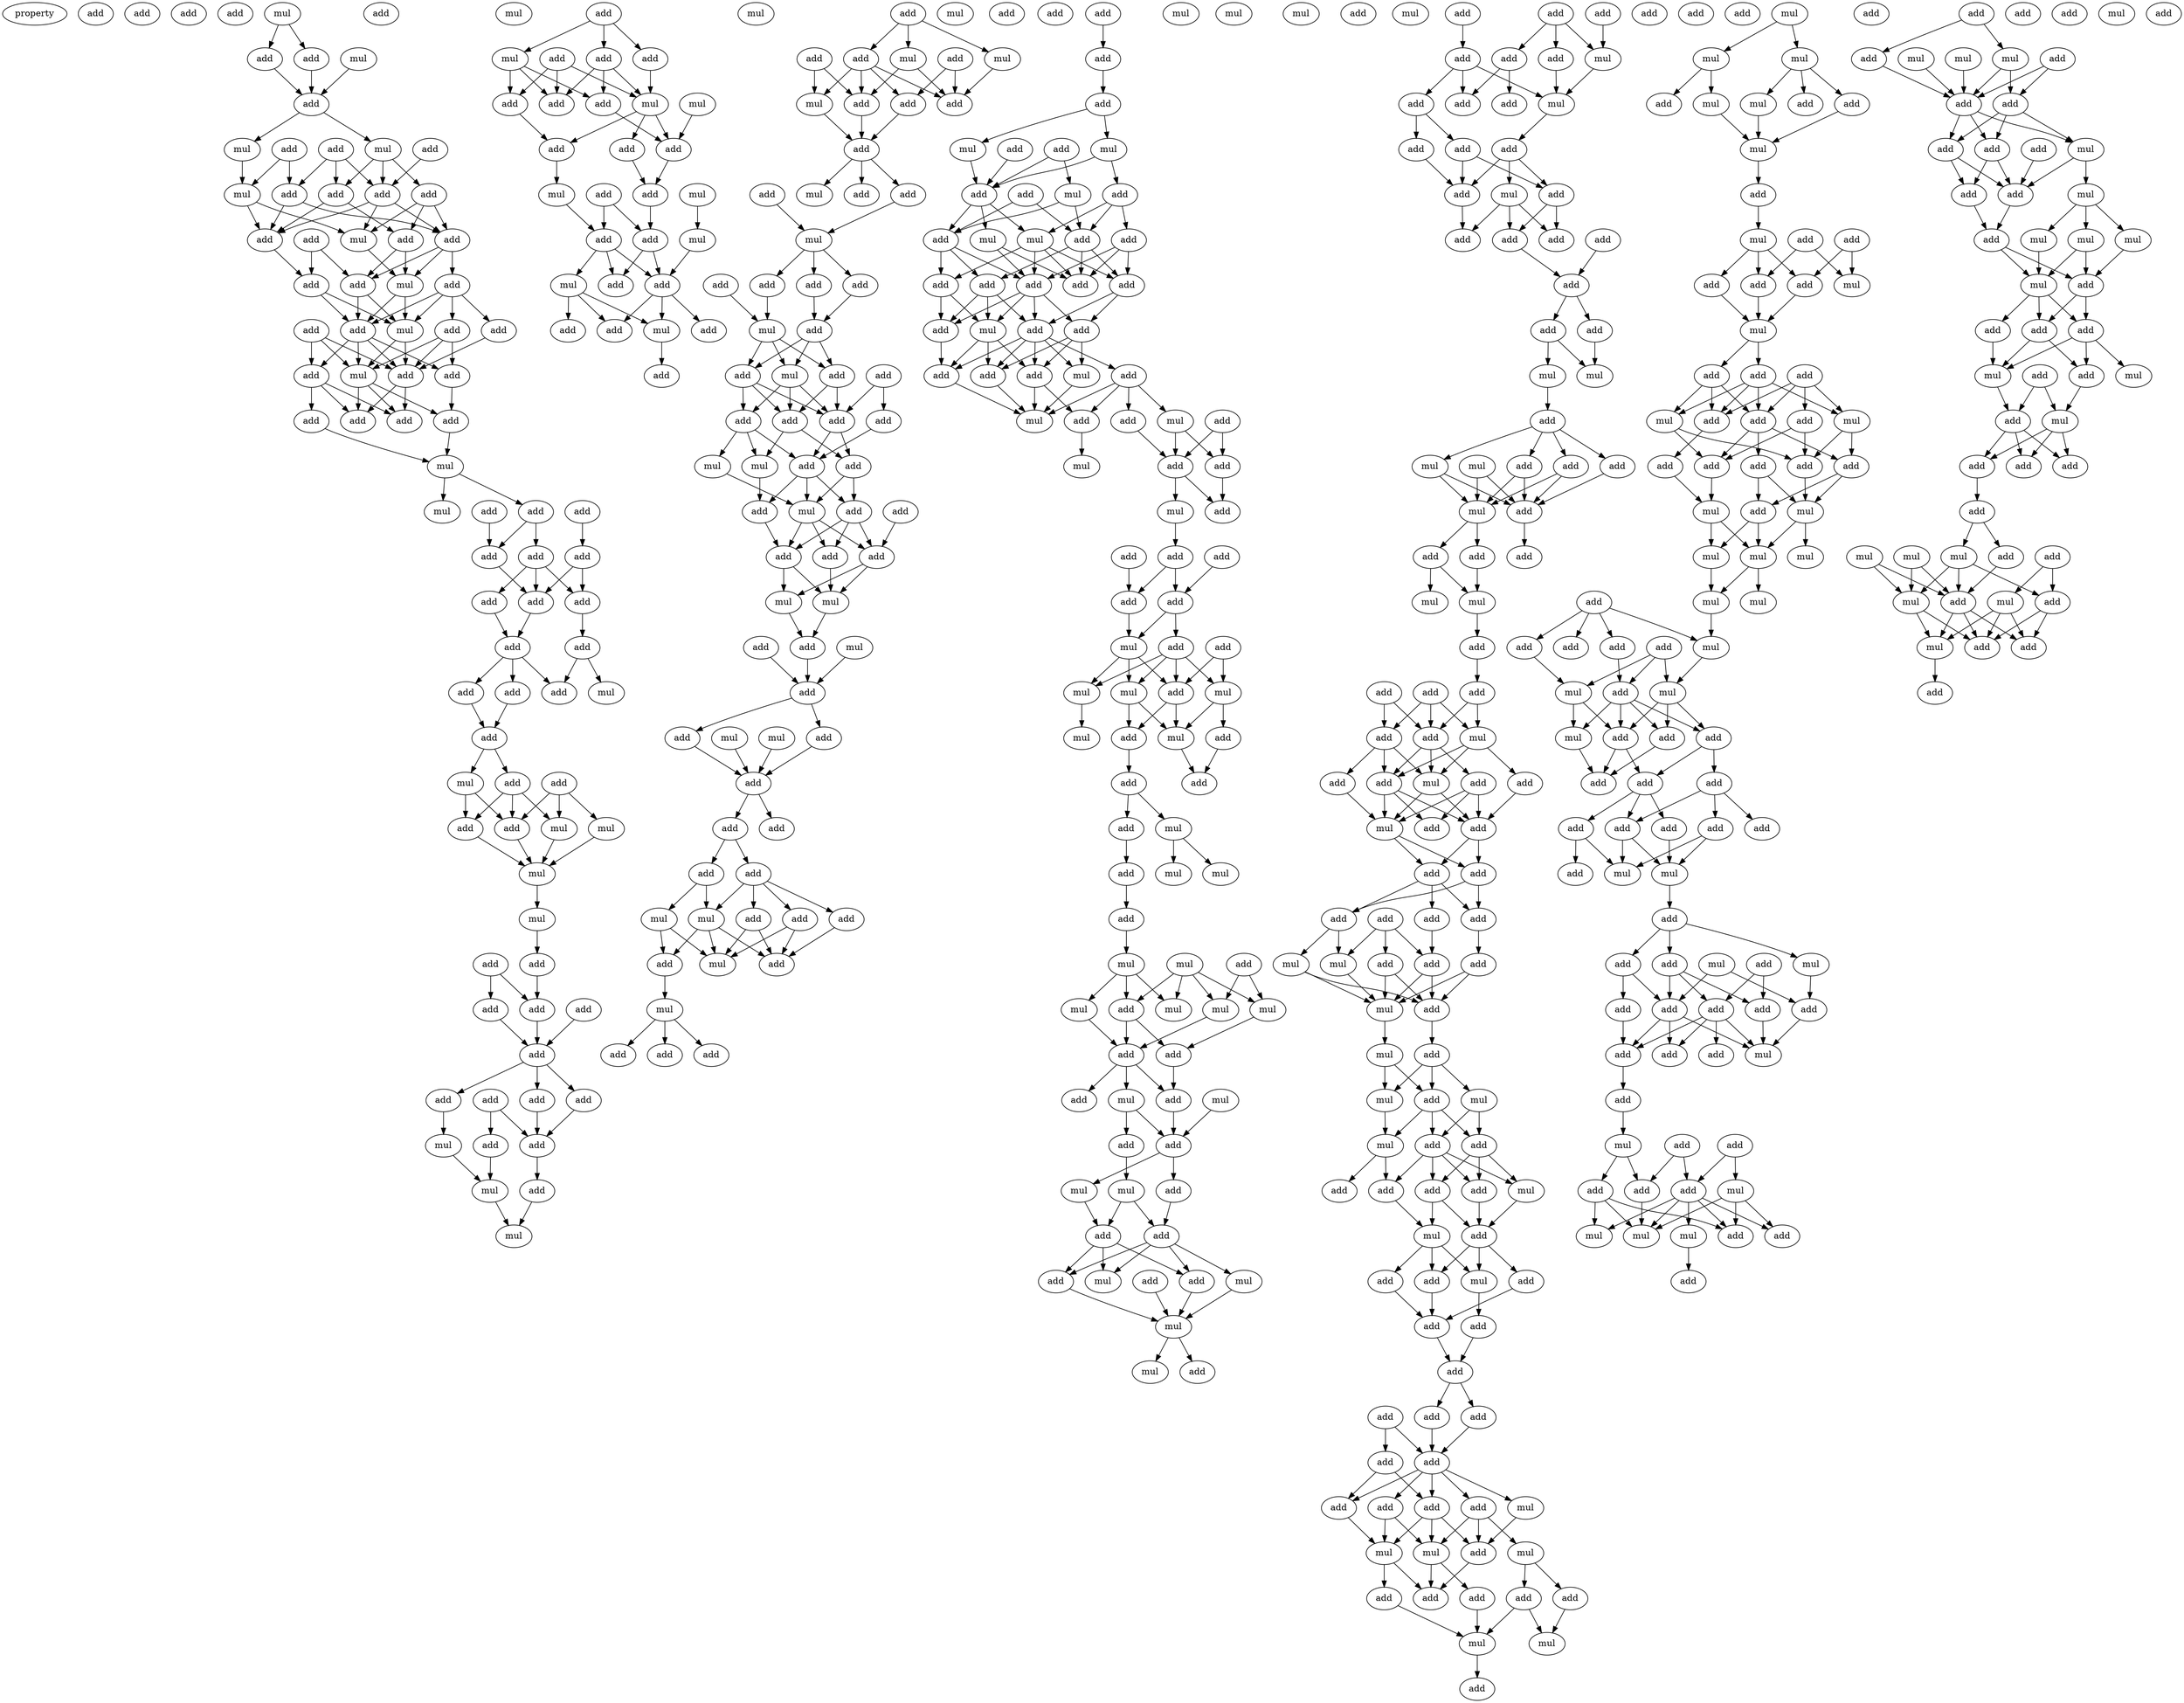 digraph {
    node [fontcolor=black]
    property [mul=2,lf=1.5]
    0 [ label = add ];
    1 [ label = add ];
    2 [ label = add ];
    3 [ label = add ];
    4 [ label = mul ];
    5 [ label = add ];
    6 [ label = add ];
    7 [ label = mul ];
    8 [ label = add ];
    9 [ label = mul ];
    10 [ label = mul ];
    11 [ label = add ];
    12 [ label = add ];
    13 [ label = add ];
    14 [ label = add ];
    15 [ label = add ];
    16 [ label = mul ];
    17 [ label = add ];
    18 [ label = add ];
    19 [ label = add ];
    20 [ label = add ];
    21 [ label = mul ];
    22 [ label = add ];
    23 [ label = add ];
    24 [ label = add ];
    25 [ label = add ];
    26 [ label = mul ];
    27 [ label = add ];
    28 [ label = add ];
    29 [ label = mul ];
    30 [ label = add ];
    31 [ label = add ];
    32 [ label = add ];
    33 [ label = mul ];
    34 [ label = add ];
    35 [ label = add ];
    36 [ label = add ];
    37 [ label = add ];
    38 [ label = add ];
    39 [ label = add ];
    40 [ label = add ];
    41 [ label = mul ];
    42 [ label = add ];
    43 [ label = mul ];
    44 [ label = add ];
    45 [ label = add ];
    46 [ label = add ];
    47 [ label = add ];
    48 [ label = add ];
    49 [ label = add ];
    50 [ label = add ];
    51 [ label = add ];
    52 [ label = add ];
    53 [ label = add ];
    54 [ label = add ];
    55 [ label = mul ];
    56 [ label = add ];
    57 [ label = add ];
    58 [ label = add ];
    59 [ label = mul ];
    60 [ label = add ];
    61 [ label = add ];
    62 [ label = mul ];
    63 [ label = add ];
    64 [ label = add ];
    65 [ label = mul ];
    66 [ label = mul ];
    67 [ label = mul ];
    68 [ label = add ];
    69 [ label = add ];
    70 [ label = add ];
    71 [ label = add ];
    72 [ label = add ];
    73 [ label = add ];
    74 [ label = add ];
    75 [ label = add ];
    76 [ label = add ];
    77 [ label = add ];
    78 [ label = add ];
    79 [ label = mul ];
    80 [ label = add ];
    81 [ label = add ];
    82 [ label = mul ];
    83 [ label = add ];
    84 [ label = mul ];
    85 [ label = mul ];
    86 [ label = add ];
    87 [ label = add ];
    88 [ label = add ];
    89 [ label = add ];
    90 [ label = mul ];
    91 [ label = mul ];
    92 [ label = add ];
    93 [ label = mul ];
    94 [ label = add ];
    95 [ label = add ];
    96 [ label = add ];
    97 [ label = add ];
    98 [ label = add ];
    99 [ label = add ];
    100 [ label = mul ];
    101 [ label = mul ];
    102 [ label = add ];
    103 [ label = add ];
    104 [ label = add ];
    105 [ label = mul ];
    106 [ label = add ];
    107 [ label = mul ];
    108 [ label = add ];
    109 [ label = add ];
    110 [ label = add ];
    111 [ label = mul ];
    112 [ label = add ];
    113 [ label = mul ];
    114 [ label = add ];
    115 [ label = add ];
    116 [ label = add ];
    117 [ label = mul ];
    118 [ label = mul ];
    119 [ label = add ];
    120 [ label = add ];
    121 [ label = add ];
    122 [ label = add ];
    123 [ label = add ];
    124 [ label = mul ];
    125 [ label = add ];
    126 [ label = add ];
    127 [ label = add ];
    128 [ label = mul ];
    129 [ label = add ];
    130 [ label = mul ];
    131 [ label = mul ];
    132 [ label = add ];
    133 [ label = add ];
    134 [ label = add ];
    135 [ label = add ];
    136 [ label = mul ];
    137 [ label = add ];
    138 [ label = mul ];
    139 [ label = add ];
    140 [ label = add ];
    141 [ label = add ];
    142 [ label = add ];
    143 [ label = add ];
    144 [ label = add ];
    145 [ label = add ];
    146 [ label = add ];
    147 [ label = mul ];
    148 [ label = mul ];
    149 [ label = add ];
    150 [ label = add ];
    151 [ label = add ];
    152 [ label = add ];
    153 [ label = mul ];
    154 [ label = add ];
    155 [ label = add ];
    156 [ label = add ];
    157 [ label = mul ];
    158 [ label = mul ];
    159 [ label = add ];
    160 [ label = add ];
    161 [ label = mul ];
    162 [ label = add ];
    163 [ label = add ];
    164 [ label = mul ];
    165 [ label = mul ];
    166 [ label = add ];
    167 [ label = add ];
    168 [ label = add ];
    169 [ label = add ];
    170 [ label = add ];
    171 [ label = add ];
    172 [ label = add ];
    173 [ label = add ];
    174 [ label = mul ];
    175 [ label = add ];
    176 [ label = mul ];
    177 [ label = add ];
    178 [ label = add ];
    179 [ label = add ];
    180 [ label = mul ];
    181 [ label = mul ];
    182 [ label = add ];
    183 [ label = add ];
    184 [ label = add ];
    185 [ label = add ];
    186 [ label = add ];
    187 [ label = mul ];
    188 [ label = add ];
    189 [ label = add ];
    190 [ label = add ];
    191 [ label = mul ];
    192 [ label = mul ];
    193 [ label = add ];
    194 [ label = add ];
    195 [ label = add ];
    196 [ label = mul ];
    197 [ label = add ];
    198 [ label = add ];
    199 [ label = add ];
    200 [ label = mul ];
    201 [ label = mul ];
    202 [ label = add ];
    203 [ label = add ];
    204 [ label = add ];
    205 [ label = add ];
    206 [ label = add ];
    207 [ label = add ];
    208 [ label = add ];
    209 [ label = add ];
    210 [ label = mul ];
    211 [ label = add ];
    212 [ label = add ];
    213 [ label = mul ];
    214 [ label = add ];
    215 [ label = add ];
    216 [ label = add ];
    217 [ label = add ];
    218 [ label = add ];
    219 [ label = mul ];
    220 [ label = mul ];
    221 [ label = add ];
    222 [ label = add ];
    223 [ label = mul ];
    224 [ label = add ];
    225 [ label = add ];
    226 [ label = mul ];
    227 [ label = add ];
    228 [ label = add ];
    229 [ label = add ];
    230 [ label = add ];
    231 [ label = add ];
    232 [ label = add ];
    233 [ label = mul ];
    234 [ label = add ];
    235 [ label = mul ];
    236 [ label = add ];
    237 [ label = mul ];
    238 [ label = mul ];
    239 [ label = add ];
    240 [ label = mul ];
    241 [ label = add ];
    242 [ label = mul ];
    243 [ label = add ];
    244 [ label = add ];
    245 [ label = add ];
    246 [ label = mul ];
    247 [ label = mul ];
    248 [ label = add ];
    249 [ label = mul ];
    250 [ label = mul ];
    251 [ label = add ];
    252 [ label = add ];
    253 [ label = mul ];
    254 [ label = mul ];
    255 [ label = mul ];
    256 [ label = mul ];
    257 [ label = mul ];
    258 [ label = add ];
    259 [ label = mul ];
    260 [ label = add ];
    261 [ label = add ];
    262 [ label = add ];
    263 [ label = mul ];
    264 [ label = add ];
    265 [ label = mul ];
    266 [ label = add ];
    267 [ label = add ];
    268 [ label = mul ];
    269 [ label = mul ];
    270 [ label = add ];
    271 [ label = add ];
    272 [ label = add ];
    273 [ label = mul ];
    274 [ label = add ];
    275 [ label = add ];
    276 [ label = mul ];
    277 [ label = add ];
    278 [ label = mul ];
    279 [ label = mul ];
    280 [ label = mul ];
    281 [ label = add ];
    282 [ label = add ];
    283 [ label = mul ];
    284 [ label = add ];
    285 [ label = add ];
    286 [ label = add ];
    287 [ label = add ];
    288 [ label = add ];
    289 [ label = add ];
    290 [ label = mul ];
    291 [ label = add ];
    292 [ label = add ];
    293 [ label = mul ];
    294 [ label = add ];
    295 [ label = add ];
    296 [ label = add ];
    297 [ label = add ];
    298 [ label = add ];
    299 [ label = add ];
    300 [ label = mul ];
    301 [ label = add ];
    302 [ label = add ];
    303 [ label = add ];
    304 [ label = add ];
    305 [ label = add ];
    306 [ label = add ];
    307 [ label = add ];
    308 [ label = add ];
    309 [ label = mul ];
    310 [ label = add ];
    311 [ label = mul ];
    312 [ label = add ];
    313 [ label = mul ];
    314 [ label = mul ];
    315 [ label = add ];
    316 [ label = add ];
    317 [ label = add ];
    318 [ label = mul ];
    319 [ label = add ];
    320 [ label = add ];
    321 [ label = add ];
    322 [ label = add ];
    323 [ label = mul ];
    324 [ label = mul ];
    325 [ label = add ];
    326 [ label = add ];
    327 [ label = add ];
    328 [ label = add ];
    329 [ label = add ];
    330 [ label = mul ];
    331 [ label = add ];
    332 [ label = add ];
    333 [ label = add ];
    334 [ label = mul ];
    335 [ label = add ];
    336 [ label = add ];
    337 [ label = add ];
    338 [ label = add ];
    339 [ label = mul ];
    340 [ label = add ];
    341 [ label = add ];
    342 [ label = add ];
    343 [ label = add ];
    344 [ label = add ];
    345 [ label = add ];
    346 [ label = mul ];
    347 [ label = add ];
    348 [ label = add ];
    349 [ label = mul ];
    350 [ label = add ];
    351 [ label = mul ];
    352 [ label = add ];
    353 [ label = mul ];
    354 [ label = add ];
    355 [ label = mul ];
    356 [ label = mul ];
    357 [ label = add ];
    358 [ label = mul ];
    359 [ label = add ];
    360 [ label = add ];
    361 [ label = mul ];
    362 [ label = add ];
    363 [ label = add ];
    364 [ label = add ];
    365 [ label = add ];
    366 [ label = mul ];
    367 [ label = add ];
    368 [ label = add ];
    369 [ label = add ];
    370 [ label = add ];
    371 [ label = add ];
    372 [ label = mul ];
    373 [ label = add ];
    374 [ label = add ];
    375 [ label = add ];
    376 [ label = add ];
    377 [ label = add ];
    378 [ label = add ];
    379 [ label = add ];
    380 [ label = add ];
    381 [ label = mul ];
    382 [ label = add ];
    383 [ label = add ];
    384 [ label = add ];
    385 [ label = add ];
    386 [ label = mul ];
    387 [ label = add ];
    388 [ label = mul ];
    389 [ label = mul ];
    390 [ label = add ];
    391 [ label = add ];
    392 [ label = add ];
    393 [ label = add ];
    394 [ label = add ];
    395 [ label = mul ];
    396 [ label = mul ];
    397 [ label = add ];
    398 [ label = mul ];
    399 [ label = mul ];
    400 [ label = mul ];
    401 [ label = mul ];
    402 [ label = add ];
    403 [ label = mul ];
    404 [ label = add ];
    405 [ label = add ];
    406 [ label = mul ];
    407 [ label = add ];
    408 [ label = add ];
    409 [ label = add ];
    410 [ label = mul ];
    411 [ label = add ];
    412 [ label = add ];
    413 [ label = mul ];
    414 [ label = add ];
    415 [ label = mul ];
    416 [ label = add ];
    417 [ label = add ];
    418 [ label = add ];
    419 [ label = add ];
    420 [ label = mul ];
    421 [ label = add ];
    422 [ label = mul ];
    423 [ label = add ];
    424 [ label = add ];
    425 [ label = add ];
    426 [ label = add ];
    427 [ label = add ];
    428 [ label = add ];
    429 [ label = mul ];
    430 [ label = mul ];
    431 [ label = add ];
    432 [ label = mul ];
    433 [ label = mul ];
    434 [ label = mul ];
    435 [ label = add ];
    436 [ label = mul ];
    437 [ label = add ];
    438 [ label = mul ];
    439 [ label = mul ];
    440 [ label = add ];
    441 [ label = add ];
    442 [ label = add ];
    443 [ label = add ];
    444 [ label = mul ];
    445 [ label = add ];
    446 [ label = mul ];
    447 [ label = add ];
    448 [ label = add ];
    449 [ label = mul ];
    450 [ label = add ];
    451 [ label = add ];
    452 [ label = add ];
    453 [ label = add ];
    454 [ label = add ];
    455 [ label = add ];
    456 [ label = add ];
    457 [ label = add ];
    458 [ label = add ];
    459 [ label = mul ];
    460 [ label = mul ];
    461 [ label = add ];
    462 [ label = add ];
    463 [ label = add ];
    464 [ label = mul ];
    465 [ label = add ];
    466 [ label = add ];
    467 [ label = mul ];
    468 [ label = add ];
    469 [ label = add ];
    470 [ label = add ];
    471 [ label = add ];
    472 [ label = add ];
    473 [ label = mul ];
    474 [ label = add ];
    475 [ label = add ];
    476 [ label = add ];
    477 [ label = add ];
    478 [ label = add ];
    479 [ label = mul ];
    480 [ label = add ];
    481 [ label = add ];
    482 [ label = add ];
    483 [ label = add ];
    484 [ label = mul ];
    485 [ label = mul ];
    486 [ label = mul ];
    487 [ label = add ];
    488 [ label = add ];
    489 [ label = mul ];
    490 [ label = add ];
    491 [ label = add ];
    492 [ label = mul ];
    493 [ label = add ];
    494 [ label = mul ];
    495 [ label = add ];
    496 [ label = mul ];
    497 [ label = add ];
    498 [ label = add ];
    499 [ label = mul ];
    500 [ label = add ];
    501 [ label = add ];
    502 [ label = add ];
    503 [ label = add ];
    504 [ label = mul ];
    505 [ label = add ];
    506 [ label = add ];
    507 [ label = mul ];
    508 [ label = mul ];
    509 [ label = mul ];
    510 [ label = add ];
    511 [ label = mul ];
    512 [ label = add ];
    513 [ label = add ];
    514 [ label = add ];
    515 [ label = add ];
    516 [ label = mul ];
    517 [ label = add ];
    518 [ label = mul ];
    519 [ label = add ];
    520 [ label = add ];
    521 [ label = add ];
    522 [ label = mul ];
    523 [ label = mul ];
    524 [ label = add ];
    525 [ label = add ];
    526 [ label = add ];
    527 [ label = add ];
    528 [ label = mul ];
    529 [ label = mul ];
    530 [ label = mul ];
    531 [ label = add ];
    532 [ label = add ];
    533 [ label = add ];
    534 [ label = mul ];
    535 [ label = add ];
    536 [ label = mul ];
    537 [ label = mul ];
    538 [ label = add ];
    539 [ label = add ];
    540 [ label = add ];
    541 [ label = add ];
    4 -> 5 [ name = 0 ];
    4 -> 6 [ name = 1 ];
    5 -> 8 [ name = 2 ];
    6 -> 8 [ name = 3 ];
    7 -> 8 [ name = 4 ];
    8 -> 9 [ name = 5 ];
    8 -> 10 [ name = 6 ];
    9 -> 14 [ name = 7 ];
    9 -> 15 [ name = 8 ];
    9 -> 18 [ name = 9 ];
    10 -> 16 [ name = 10 ];
    11 -> 18 [ name = 11 ];
    12 -> 15 [ name = 12 ];
    12 -> 17 [ name = 13 ];
    12 -> 18 [ name = 14 ];
    13 -> 16 [ name = 15 ];
    13 -> 17 [ name = 16 ];
    14 -> 20 [ name = 17 ];
    14 -> 21 [ name = 18 ];
    14 -> 22 [ name = 19 ];
    15 -> 22 [ name = 20 ];
    15 -> 23 [ name = 21 ];
    16 -> 21 [ name = 22 ];
    16 -> 23 [ name = 23 ];
    17 -> 20 [ name = 24 ];
    17 -> 23 [ name = 25 ];
    18 -> 20 [ name = 26 ];
    18 -> 21 [ name = 27 ];
    18 -> 23 [ name = 28 ];
    19 -> 24 [ name = 29 ];
    19 -> 27 [ name = 30 ];
    20 -> 25 [ name = 31 ];
    20 -> 26 [ name = 32 ];
    20 -> 27 [ name = 33 ];
    21 -> 26 [ name = 34 ];
    22 -> 26 [ name = 35 ];
    22 -> 27 [ name = 36 ];
    23 -> 24 [ name = 37 ];
    24 -> 28 [ name = 38 ];
    24 -> 29 [ name = 39 ];
    25 -> 28 [ name = 40 ];
    25 -> 29 [ name = 41 ];
    25 -> 31 [ name = 42 ];
    25 -> 32 [ name = 43 ];
    26 -> 28 [ name = 44 ];
    26 -> 29 [ name = 45 ];
    27 -> 28 [ name = 46 ];
    27 -> 29 [ name = 47 ];
    28 -> 33 [ name = 48 ];
    28 -> 34 [ name = 49 ];
    28 -> 35 [ name = 50 ];
    28 -> 36 [ name = 51 ];
    29 -> 33 [ name = 52 ];
    29 -> 34 [ name = 53 ];
    30 -> 33 [ name = 54 ];
    30 -> 34 [ name = 55 ];
    30 -> 36 [ name = 56 ];
    31 -> 33 [ name = 57 ];
    31 -> 34 [ name = 58 ];
    31 -> 35 [ name = 59 ];
    32 -> 34 [ name = 60 ];
    33 -> 37 [ name = 61 ];
    33 -> 38 [ name = 62 ];
    33 -> 39 [ name = 63 ];
    34 -> 37 [ name = 64 ];
    34 -> 38 [ name = 65 ];
    35 -> 39 [ name = 66 ];
    36 -> 37 [ name = 67 ];
    36 -> 38 [ name = 68 ];
    36 -> 40 [ name = 69 ];
    39 -> 41 [ name = 70 ];
    40 -> 41 [ name = 71 ];
    41 -> 43 [ name = 72 ];
    41 -> 45 [ name = 73 ];
    42 -> 48 [ name = 74 ];
    44 -> 46 [ name = 75 ];
    45 -> 46 [ name = 76 ];
    45 -> 47 [ name = 77 ];
    46 -> 51 [ name = 78 ];
    47 -> 49 [ name = 79 ];
    47 -> 50 [ name = 80 ];
    47 -> 51 [ name = 81 ];
    48 -> 49 [ name = 82 ];
    48 -> 51 [ name = 83 ];
    49 -> 53 [ name = 84 ];
    50 -> 52 [ name = 85 ];
    51 -> 52 [ name = 86 ];
    52 -> 54 [ name = 87 ];
    52 -> 56 [ name = 88 ];
    52 -> 57 [ name = 89 ];
    53 -> 55 [ name = 90 ];
    53 -> 57 [ name = 91 ];
    54 -> 58 [ name = 92 ];
    56 -> 58 [ name = 93 ];
    58 -> 59 [ name = 94 ];
    58 -> 61 [ name = 95 ];
    59 -> 63 [ name = 96 ];
    59 -> 64 [ name = 97 ];
    60 -> 62 [ name = 98 ];
    60 -> 63 [ name = 99 ];
    60 -> 65 [ name = 100 ];
    61 -> 62 [ name = 101 ];
    61 -> 63 [ name = 102 ];
    61 -> 64 [ name = 103 ];
    62 -> 66 [ name = 104 ];
    63 -> 66 [ name = 105 ];
    64 -> 66 [ name = 106 ];
    65 -> 66 [ name = 107 ];
    66 -> 67 [ name = 108 ];
    67 -> 70 [ name = 109 ];
    69 -> 71 [ name = 110 ];
    69 -> 72 [ name = 111 ];
    70 -> 72 [ name = 112 ];
    71 -> 74 [ name = 113 ];
    72 -> 74 [ name = 114 ];
    73 -> 74 [ name = 115 ];
    74 -> 75 [ name = 116 ];
    74 -> 76 [ name = 117 ];
    74 -> 77 [ name = 118 ];
    75 -> 79 [ name = 119 ];
    76 -> 81 [ name = 120 ];
    77 -> 81 [ name = 121 ];
    78 -> 80 [ name = 122 ];
    78 -> 81 [ name = 123 ];
    79 -> 82 [ name = 124 ];
    80 -> 82 [ name = 125 ];
    81 -> 83 [ name = 126 ];
    82 -> 85 [ name = 127 ];
    83 -> 85 [ name = 128 ];
    86 -> 87 [ name = 129 ];
    86 -> 89 [ name = 130 ];
    86 -> 90 [ name = 131 ];
    87 -> 91 [ name = 132 ];
    87 -> 92 [ name = 133 ];
    87 -> 95 [ name = 134 ];
    88 -> 91 [ name = 135 ];
    88 -> 92 [ name = 136 ];
    88 -> 94 [ name = 137 ];
    89 -> 91 [ name = 138 ];
    90 -> 92 [ name = 139 ];
    90 -> 94 [ name = 140 ];
    90 -> 95 [ name = 141 ];
    91 -> 96 [ name = 142 ];
    91 -> 97 [ name = 143 ];
    91 -> 98 [ name = 144 ];
    93 -> 98 [ name = 145 ];
    94 -> 96 [ name = 146 ];
    95 -> 98 [ name = 147 ];
    96 -> 100 [ name = 148 ];
    97 -> 99 [ name = 149 ];
    98 -> 99 [ name = 150 ];
    99 -> 104 [ name = 151 ];
    100 -> 103 [ name = 152 ];
    101 -> 105 [ name = 153 ];
    102 -> 103 [ name = 154 ];
    102 -> 104 [ name = 155 ];
    103 -> 106 [ name = 156 ];
    103 -> 107 [ name = 157 ];
    103 -> 108 [ name = 158 ];
    104 -> 106 [ name = 159 ];
    104 -> 108 [ name = 160 ];
    105 -> 108 [ name = 161 ];
    107 -> 109 [ name = 162 ];
    107 -> 111 [ name = 163 ];
    107 -> 112 [ name = 164 ];
    108 -> 110 [ name = 165 ];
    108 -> 111 [ name = 166 ];
    108 -> 112 [ name = 167 ];
    111 -> 114 [ name = 168 ];
    115 -> 116 [ name = 169 ];
    115 -> 117 [ name = 170 ];
    115 -> 118 [ name = 171 ];
    116 -> 121 [ name = 172 ];
    116 -> 122 [ name = 173 ];
    116 -> 123 [ name = 174 ];
    116 -> 124 [ name = 175 ];
    117 -> 121 [ name = 176 ];
    117 -> 122 [ name = 177 ];
    118 -> 121 [ name = 178 ];
    119 -> 121 [ name = 179 ];
    119 -> 123 [ name = 180 ];
    120 -> 122 [ name = 181 ];
    120 -> 124 [ name = 182 ];
    122 -> 125 [ name = 183 ];
    123 -> 125 [ name = 184 ];
    124 -> 125 [ name = 185 ];
    125 -> 127 [ name = 186 ];
    125 -> 128 [ name = 187 ];
    125 -> 129 [ name = 188 ];
    126 -> 130 [ name = 189 ];
    127 -> 130 [ name = 190 ];
    130 -> 132 [ name = 191 ];
    130 -> 134 [ name = 192 ];
    130 -> 135 [ name = 193 ];
    132 -> 137 [ name = 194 ];
    133 -> 136 [ name = 195 ];
    134 -> 136 [ name = 196 ];
    135 -> 137 [ name = 197 ];
    136 -> 138 [ name = 198 ];
    136 -> 140 [ name = 199 ];
    136 -> 141 [ name = 200 ];
    137 -> 138 [ name = 201 ];
    137 -> 140 [ name = 202 ];
    137 -> 141 [ name = 203 ];
    138 -> 143 [ name = 204 ];
    138 -> 144 [ name = 205 ];
    138 -> 145 [ name = 206 ];
    139 -> 142 [ name = 207 ];
    139 -> 143 [ name = 208 ];
    140 -> 143 [ name = 209 ];
    140 -> 144 [ name = 210 ];
    140 -> 145 [ name = 211 ];
    141 -> 143 [ name = 212 ];
    141 -> 144 [ name = 213 ];
    142 -> 146 [ name = 214 ];
    143 -> 146 [ name = 215 ];
    143 -> 149 [ name = 216 ];
    144 -> 147 [ name = 217 ];
    144 -> 149 [ name = 218 ];
    145 -> 146 [ name = 219 ];
    145 -> 147 [ name = 220 ];
    145 -> 148 [ name = 221 ];
    146 -> 151 [ name = 222 ];
    146 -> 152 [ name = 223 ];
    146 -> 153 [ name = 224 ];
    147 -> 151 [ name = 225 ];
    148 -> 153 [ name = 226 ];
    149 -> 152 [ name = 227 ];
    149 -> 153 [ name = 228 ];
    150 -> 155 [ name = 229 ];
    151 -> 154 [ name = 230 ];
    152 -> 154 [ name = 231 ];
    152 -> 155 [ name = 232 ];
    152 -> 156 [ name = 233 ];
    153 -> 154 [ name = 234 ];
    153 -> 155 [ name = 235 ];
    153 -> 156 [ name = 236 ];
    154 -> 157 [ name = 237 ];
    154 -> 158 [ name = 238 ];
    155 -> 157 [ name = 239 ];
    155 -> 158 [ name = 240 ];
    156 -> 158 [ name = 241 ];
    157 -> 160 [ name = 242 ];
    158 -> 160 [ name = 243 ];
    159 -> 162 [ name = 244 ];
    160 -> 162 [ name = 245 ];
    161 -> 162 [ name = 246 ];
    162 -> 163 [ name = 247 ];
    162 -> 166 [ name = 248 ];
    163 -> 167 [ name = 249 ];
    164 -> 167 [ name = 250 ];
    165 -> 167 [ name = 251 ];
    166 -> 167 [ name = 252 ];
    167 -> 169 [ name = 253 ];
    167 -> 170 [ name = 254 ];
    169 -> 171 [ name = 255 ];
    169 -> 172 [ name = 256 ];
    171 -> 174 [ name = 257 ];
    171 -> 176 [ name = 258 ];
    172 -> 173 [ name = 259 ];
    172 -> 174 [ name = 260 ];
    172 -> 175 [ name = 261 ];
    172 -> 177 [ name = 262 ];
    173 -> 179 [ name = 263 ];
    174 -> 178 [ name = 264 ];
    174 -> 179 [ name = 265 ];
    174 -> 180 [ name = 266 ];
    175 -> 179 [ name = 267 ];
    175 -> 180 [ name = 268 ];
    176 -> 178 [ name = 269 ];
    176 -> 180 [ name = 270 ];
    177 -> 179 [ name = 271 ];
    177 -> 180 [ name = 272 ];
    178 -> 181 [ name = 273 ];
    181 -> 182 [ name = 274 ];
    181 -> 183 [ name = 275 ];
    181 -> 185 [ name = 276 ];
    186 -> 188 [ name = 277 ];
    188 -> 189 [ name = 278 ];
    189 -> 191 [ name = 279 ];
    189 -> 192 [ name = 280 ];
    190 -> 194 [ name = 281 ];
    190 -> 196 [ name = 282 ];
    191 -> 194 [ name = 283 ];
    192 -> 194 [ name = 284 ];
    192 -> 195 [ name = 285 ];
    193 -> 194 [ name = 286 ];
    194 -> 198 [ name = 287 ];
    194 -> 200 [ name = 288 ];
    194 -> 201 [ name = 289 ];
    195 -> 199 [ name = 290 ];
    195 -> 201 [ name = 291 ];
    195 -> 202 [ name = 292 ];
    196 -> 198 [ name = 293 ];
    196 -> 202 [ name = 294 ];
    197 -> 198 [ name = 295 ];
    197 -> 202 [ name = 296 ];
    198 -> 204 [ name = 297 ];
    198 -> 205 [ name = 298 ];
    198 -> 206 [ name = 299 ];
    199 -> 203 [ name = 300 ];
    199 -> 205 [ name = 301 ];
    199 -> 207 [ name = 302 ];
    200 -> 203 [ name = 303 ];
    200 -> 205 [ name = 304 ];
    201 -> 203 [ name = 305 ];
    201 -> 204 [ name = 306 ];
    201 -> 205 [ name = 307 ];
    201 -> 207 [ name = 308 ];
    202 -> 203 [ name = 309 ];
    202 -> 206 [ name = 310 ];
    202 -> 207 [ name = 311 ];
    204 -> 209 [ name = 312 ];
    204 -> 210 [ name = 313 ];
    205 -> 208 [ name = 314 ];
    205 -> 209 [ name = 315 ];
    205 -> 210 [ name = 316 ];
    205 -> 211 [ name = 317 ];
    206 -> 209 [ name = 318 ];
    206 -> 210 [ name = 319 ];
    206 -> 211 [ name = 320 ];
    207 -> 208 [ name = 321 ];
    207 -> 211 [ name = 322 ];
    208 -> 212 [ name = 323 ];
    208 -> 213 [ name = 324 ];
    208 -> 216 [ name = 325 ];
    209 -> 215 [ name = 326 ];
    210 -> 212 [ name = 327 ];
    210 -> 215 [ name = 328 ];
    210 -> 216 [ name = 329 ];
    211 -> 212 [ name = 330 ];
    211 -> 213 [ name = 331 ];
    211 -> 214 [ name = 332 ];
    211 -> 215 [ name = 333 ];
    211 -> 216 [ name = 334 ];
    212 -> 220 [ name = 335 ];
    212 -> 221 [ name = 336 ];
    213 -> 220 [ name = 337 ];
    214 -> 217 [ name = 338 ];
    214 -> 219 [ name = 339 ];
    214 -> 220 [ name = 340 ];
    214 -> 221 [ name = 341 ];
    215 -> 220 [ name = 342 ];
    216 -> 220 [ name = 343 ];
    217 -> 224 [ name = 344 ];
    218 -> 222 [ name = 345 ];
    218 -> 224 [ name = 346 ];
    219 -> 222 [ name = 347 ];
    219 -> 224 [ name = 348 ];
    221 -> 223 [ name = 349 ];
    222 -> 225 [ name = 350 ];
    224 -> 225 [ name = 351 ];
    224 -> 226 [ name = 352 ];
    226 -> 229 [ name = 353 ];
    227 -> 231 [ name = 354 ];
    228 -> 230 [ name = 355 ];
    229 -> 230 [ name = 356 ];
    229 -> 231 [ name = 357 ];
    230 -> 233 [ name = 358 ];
    231 -> 232 [ name = 359 ];
    231 -> 233 [ name = 360 ];
    232 -> 235 [ name = 361 ];
    232 -> 236 [ name = 362 ];
    232 -> 237 [ name = 363 ];
    232 -> 238 [ name = 364 ];
    233 -> 235 [ name = 365 ];
    233 -> 236 [ name = 366 ];
    233 -> 237 [ name = 367 ];
    234 -> 236 [ name = 368 ];
    234 -> 238 [ name = 369 ];
    235 -> 239 [ name = 370 ];
    235 -> 240 [ name = 371 ];
    236 -> 239 [ name = 372 ];
    236 -> 240 [ name = 373 ];
    237 -> 242 [ name = 374 ];
    238 -> 240 [ name = 375 ];
    238 -> 241 [ name = 376 ];
    239 -> 243 [ name = 377 ];
    240 -> 244 [ name = 378 ];
    241 -> 244 [ name = 379 ];
    243 -> 245 [ name = 380 ];
    243 -> 246 [ name = 381 ];
    245 -> 248 [ name = 382 ];
    246 -> 247 [ name = 383 ];
    246 -> 250 [ name = 384 ];
    248 -> 251 [ name = 385 ];
    251 -> 253 [ name = 386 ];
    252 -> 256 [ name = 387 ];
    252 -> 259 [ name = 388 ];
    253 -> 255 [ name = 389 ];
    253 -> 257 [ name = 390 ];
    253 -> 258 [ name = 391 ];
    254 -> 256 [ name = 392 ];
    254 -> 257 [ name = 393 ];
    254 -> 258 [ name = 394 ];
    254 -> 259 [ name = 395 ];
    255 -> 261 [ name = 396 ];
    256 -> 260 [ name = 397 ];
    258 -> 260 [ name = 398 ];
    258 -> 261 [ name = 399 ];
    259 -> 261 [ name = 400 ];
    260 -> 264 [ name = 401 ];
    261 -> 262 [ name = 402 ];
    261 -> 263 [ name = 403 ];
    261 -> 264 [ name = 404 ];
    263 -> 266 [ name = 405 ];
    263 -> 267 [ name = 406 ];
    264 -> 266 [ name = 407 ];
    265 -> 266 [ name = 408 ];
    266 -> 269 [ name = 409 ];
    266 -> 270 [ name = 410 ];
    267 -> 268 [ name = 411 ];
    268 -> 271 [ name = 412 ];
    268 -> 272 [ name = 413 ];
    269 -> 272 [ name = 414 ];
    270 -> 271 [ name = 415 ];
    271 -> 273 [ name = 416 ];
    271 -> 274 [ name = 417 ];
    271 -> 275 [ name = 418 ];
    271 -> 276 [ name = 419 ];
    272 -> 274 [ name = 420 ];
    272 -> 275 [ name = 421 ];
    272 -> 276 [ name = 422 ];
    273 -> 278 [ name = 423 ];
    274 -> 278 [ name = 424 ];
    275 -> 278 [ name = 425 ];
    277 -> 278 [ name = 426 ];
    278 -> 280 [ name = 427 ];
    278 -> 281 [ name = 428 ];
    284 -> 287 [ name = 429 ];
    284 -> 288 [ name = 430 ];
    284 -> 290 [ name = 431 ];
    285 -> 290 [ name = 432 ];
    286 -> 289 [ name = 433 ];
    287 -> 293 [ name = 434 ];
    288 -> 291 [ name = 435 ];
    288 -> 294 [ name = 436 ];
    289 -> 291 [ name = 437 ];
    289 -> 292 [ name = 438 ];
    289 -> 293 [ name = 439 ];
    290 -> 293 [ name = 440 ];
    292 -> 295 [ name = 441 ];
    292 -> 296 [ name = 442 ];
    293 -> 297 [ name = 443 ];
    295 -> 298 [ name = 444 ];
    295 -> 299 [ name = 445 ];
    296 -> 299 [ name = 446 ];
    297 -> 298 [ name = 447 ];
    297 -> 299 [ name = 448 ];
    297 -> 300 [ name = 449 ];
    298 -> 301 [ name = 450 ];
    298 -> 302 [ name = 451 ];
    299 -> 303 [ name = 452 ];
    300 -> 301 [ name = 453 ];
    300 -> 302 [ name = 454 ];
    300 -> 303 [ name = 455 ];
    302 -> 306 [ name = 456 ];
    304 -> 306 [ name = 457 ];
    306 -> 307 [ name = 458 ];
    306 -> 308 [ name = 459 ];
    307 -> 309 [ name = 460 ];
    307 -> 311 [ name = 461 ];
    308 -> 311 [ name = 462 ];
    309 -> 312 [ name = 463 ];
    312 -> 314 [ name = 464 ];
    312 -> 315 [ name = 465 ];
    312 -> 316 [ name = 466 ];
    312 -> 317 [ name = 467 ];
    313 -> 318 [ name = 468 ];
    313 -> 319 [ name = 469 ];
    314 -> 318 [ name = 470 ];
    314 -> 319 [ name = 471 ];
    315 -> 318 [ name = 472 ];
    315 -> 319 [ name = 473 ];
    316 -> 319 [ name = 474 ];
    317 -> 318 [ name = 475 ];
    317 -> 319 [ name = 476 ];
    318 -> 320 [ name = 477 ];
    318 -> 321 [ name = 478 ];
    319 -> 322 [ name = 479 ];
    320 -> 323 [ name = 480 ];
    321 -> 323 [ name = 481 ];
    321 -> 324 [ name = 482 ];
    323 -> 325 [ name = 483 ];
    325 -> 327 [ name = 484 ];
    326 -> 329 [ name = 485 ];
    326 -> 330 [ name = 486 ];
    326 -> 331 [ name = 487 ];
    327 -> 329 [ name = 488 ];
    327 -> 330 [ name = 489 ];
    328 -> 329 [ name = 490 ];
    328 -> 331 [ name = 491 ];
    329 -> 332 [ name = 492 ];
    329 -> 333 [ name = 493 ];
    329 -> 334 [ name = 494 ];
    330 -> 332 [ name = 495 ];
    330 -> 334 [ name = 496 ];
    330 -> 336 [ name = 497 ];
    331 -> 332 [ name = 498 ];
    331 -> 334 [ name = 499 ];
    331 -> 335 [ name = 500 ];
    332 -> 337 [ name = 501 ];
    332 -> 338 [ name = 502 ];
    332 -> 339 [ name = 503 ];
    333 -> 337 [ name = 504 ];
    333 -> 338 [ name = 505 ];
    333 -> 339 [ name = 506 ];
    334 -> 338 [ name = 507 ];
    334 -> 339 [ name = 508 ];
    335 -> 339 [ name = 509 ];
    336 -> 338 [ name = 510 ];
    338 -> 340 [ name = 511 ];
    338 -> 341 [ name = 512 ];
    339 -> 340 [ name = 513 ];
    339 -> 341 [ name = 514 ];
    340 -> 342 [ name = 515 ];
    340 -> 344 [ name = 516 ];
    341 -> 342 [ name = 517 ];
    341 -> 344 [ name = 518 ];
    341 -> 345 [ name = 519 ];
    342 -> 350 [ name = 520 ];
    343 -> 347 [ name = 521 ];
    343 -> 348 [ name = 522 ];
    343 -> 349 [ name = 523 ];
    344 -> 346 [ name = 524 ];
    344 -> 349 [ name = 525 ];
    345 -> 347 [ name = 526 ];
    346 -> 351 [ name = 527 ];
    346 -> 352 [ name = 528 ];
    347 -> 351 [ name = 529 ];
    347 -> 352 [ name = 530 ];
    348 -> 351 [ name = 531 ];
    348 -> 352 [ name = 532 ];
    349 -> 351 [ name = 533 ];
    350 -> 351 [ name = 534 ];
    350 -> 352 [ name = 535 ];
    351 -> 353 [ name = 536 ];
    352 -> 354 [ name = 537 ];
    353 -> 355 [ name = 538 ];
    353 -> 357 [ name = 539 ];
    354 -> 355 [ name = 540 ];
    354 -> 356 [ name = 541 ];
    354 -> 357 [ name = 542 ];
    355 -> 358 [ name = 543 ];
    356 -> 359 [ name = 544 ];
    356 -> 360 [ name = 545 ];
    357 -> 358 [ name = 546 ];
    357 -> 359 [ name = 547 ];
    357 -> 360 [ name = 548 ];
    358 -> 363 [ name = 549 ];
    358 -> 365 [ name = 550 ];
    359 -> 361 [ name = 551 ];
    359 -> 362 [ name = 552 ];
    359 -> 364 [ name = 553 ];
    360 -> 361 [ name = 554 ];
    360 -> 362 [ name = 555 ];
    360 -> 363 [ name = 556 ];
    360 -> 364 [ name = 557 ];
    361 -> 367 [ name = 558 ];
    362 -> 367 [ name = 559 ];
    363 -> 366 [ name = 560 ];
    364 -> 366 [ name = 561 ];
    364 -> 367 [ name = 562 ];
    366 -> 369 [ name = 563 ];
    366 -> 370 [ name = 564 ];
    366 -> 372 [ name = 565 ];
    367 -> 370 [ name = 566 ];
    367 -> 371 [ name = 567 ];
    367 -> 372 [ name = 568 ];
    369 -> 374 [ name = 569 ];
    370 -> 374 [ name = 570 ];
    371 -> 374 [ name = 571 ];
    372 -> 373 [ name = 572 ];
    373 -> 375 [ name = 573 ];
    374 -> 375 [ name = 574 ];
    375 -> 377 [ name = 575 ];
    375 -> 378 [ name = 576 ];
    376 -> 379 [ name = 577 ];
    376 -> 380 [ name = 578 ];
    377 -> 379 [ name = 579 ];
    378 -> 379 [ name = 580 ];
    379 -> 381 [ name = 581 ];
    379 -> 382 [ name = 582 ];
    379 -> 383 [ name = 583 ];
    379 -> 384 [ name = 584 ];
    379 -> 385 [ name = 585 ];
    380 -> 383 [ name = 586 ];
    380 -> 384 [ name = 587 ];
    381 -> 387 [ name = 588 ];
    382 -> 386 [ name = 589 ];
    382 -> 387 [ name = 590 ];
    382 -> 389 [ name = 591 ];
    383 -> 387 [ name = 592 ];
    383 -> 388 [ name = 593 ];
    383 -> 389 [ name = 594 ];
    384 -> 388 [ name = 595 ];
    385 -> 388 [ name = 596 ];
    385 -> 389 [ name = 597 ];
    386 -> 391 [ name = 598 ];
    386 -> 392 [ name = 599 ];
    387 -> 393 [ name = 600 ];
    388 -> 390 [ name = 601 ];
    388 -> 393 [ name = 602 ];
    389 -> 393 [ name = 603 ];
    389 -> 394 [ name = 604 ];
    390 -> 396 [ name = 605 ];
    391 -> 395 [ name = 606 ];
    392 -> 395 [ name = 607 ];
    392 -> 396 [ name = 608 ];
    394 -> 396 [ name = 609 ];
    396 -> 397 [ name = 610 ];
    398 -> 399 [ name = 611 ];
    398 -> 400 [ name = 612 ];
    399 -> 403 [ name = 613 ];
    399 -> 405 [ name = 614 ];
    400 -> 401 [ name = 615 ];
    400 -> 402 [ name = 616 ];
    400 -> 404 [ name = 617 ];
    401 -> 406 [ name = 618 ];
    402 -> 406 [ name = 619 ];
    403 -> 406 [ name = 620 ];
    406 -> 407 [ name = 621 ];
    407 -> 410 [ name = 622 ];
    408 -> 412 [ name = 623 ];
    408 -> 413 [ name = 624 ];
    409 -> 411 [ name = 625 ];
    409 -> 413 [ name = 626 ];
    410 -> 411 [ name = 627 ];
    410 -> 412 [ name = 628 ];
    410 -> 414 [ name = 629 ];
    411 -> 415 [ name = 630 ];
    412 -> 415 [ name = 631 ];
    414 -> 415 [ name = 632 ];
    415 -> 416 [ name = 633 ];
    415 -> 418 [ name = 634 ];
    416 -> 419 [ name = 635 ];
    416 -> 420 [ name = 636 ];
    416 -> 423 [ name = 637 ];
    417 -> 419 [ name = 638 ];
    417 -> 421 [ name = 639 ];
    417 -> 422 [ name = 640 ];
    417 -> 423 [ name = 641 ];
    418 -> 419 [ name = 642 ];
    418 -> 420 [ name = 643 ];
    418 -> 422 [ name = 644 ];
    418 -> 423 [ name = 645 ];
    419 -> 425 [ name = 646 ];
    419 -> 426 [ name = 647 ];
    419 -> 427 [ name = 648 ];
    420 -> 424 [ name = 649 ];
    420 -> 427 [ name = 650 ];
    421 -> 424 [ name = 651 ];
    421 -> 427 [ name = 652 ];
    422 -> 424 [ name = 653 ];
    422 -> 426 [ name = 654 ];
    423 -> 428 [ name = 655 ];
    424 -> 430 [ name = 656 ];
    425 -> 430 [ name = 657 ];
    425 -> 431 [ name = 658 ];
    426 -> 430 [ name = 659 ];
    426 -> 431 [ name = 660 ];
    427 -> 429 [ name = 661 ];
    428 -> 429 [ name = 662 ];
    429 -> 432 [ name = 663 ];
    429 -> 434 [ name = 664 ];
    430 -> 433 [ name = 665 ];
    430 -> 434 [ name = 666 ];
    431 -> 432 [ name = 667 ];
    431 -> 434 [ name = 668 ];
    432 -> 436 [ name = 669 ];
    434 -> 436 [ name = 670 ];
    434 -> 438 [ name = 671 ];
    436 -> 439 [ name = 672 ];
    437 -> 439 [ name = 673 ];
    437 -> 440 [ name = 674 ];
    437 -> 441 [ name = 675 ];
    437 -> 442 [ name = 676 ];
    439 -> 446 [ name = 677 ];
    440 -> 445 [ name = 678 ];
    441 -> 444 [ name = 679 ];
    443 -> 444 [ name = 680 ];
    443 -> 445 [ name = 681 ];
    443 -> 446 [ name = 682 ];
    444 -> 448 [ name = 683 ];
    444 -> 449 [ name = 684 ];
    445 -> 447 [ name = 685 ];
    445 -> 448 [ name = 686 ];
    445 -> 449 [ name = 687 ];
    445 -> 450 [ name = 688 ];
    446 -> 447 [ name = 689 ];
    446 -> 448 [ name = 690 ];
    446 -> 450 [ name = 691 ];
    447 -> 451 [ name = 692 ];
    447 -> 453 [ name = 693 ];
    448 -> 452 [ name = 694 ];
    448 -> 453 [ name = 695 ];
    449 -> 452 [ name = 696 ];
    450 -> 452 [ name = 697 ];
    451 -> 454 [ name = 698 ];
    451 -> 456 [ name = 699 ];
    451 -> 458 [ name = 700 ];
    453 -> 454 [ name = 701 ];
    453 -> 455 [ name = 702 ];
    453 -> 457 [ name = 703 ];
    454 -> 459 [ name = 704 ];
    454 -> 460 [ name = 705 ];
    455 -> 459 [ name = 706 ];
    455 -> 461 [ name = 707 ];
    456 -> 459 [ name = 708 ];
    456 -> 460 [ name = 709 ];
    457 -> 460 [ name = 710 ];
    460 -> 462 [ name = 711 ];
    462 -> 463 [ name = 712 ];
    462 -> 465 [ name = 713 ];
    462 -> 467 [ name = 714 ];
    463 -> 468 [ name = 715 ];
    463 -> 471 [ name = 716 ];
    464 -> 468 [ name = 717 ];
    464 -> 470 [ name = 718 ];
    465 -> 468 [ name = 719 ];
    465 -> 469 [ name = 720 ];
    465 -> 472 [ name = 721 ];
    466 -> 469 [ name = 722 ];
    466 -> 472 [ name = 723 ];
    467 -> 470 [ name = 724 ];
    468 -> 473 [ name = 725 ];
    468 -> 475 [ name = 726 ];
    468 -> 476 [ name = 727 ];
    469 -> 473 [ name = 728 ];
    470 -> 473 [ name = 729 ];
    471 -> 476 [ name = 730 ];
    472 -> 473 [ name = 731 ];
    472 -> 474 [ name = 732 ];
    472 -> 475 [ name = 733 ];
    472 -> 476 [ name = 734 ];
    476 -> 477 [ name = 735 ];
    477 -> 479 [ name = 736 ];
    478 -> 482 [ name = 737 ];
    478 -> 483 [ name = 738 ];
    479 -> 481 [ name = 739 ];
    479 -> 482 [ name = 740 ];
    480 -> 483 [ name = 741 ];
    480 -> 484 [ name = 742 ];
    481 -> 485 [ name = 743 ];
    481 -> 487 [ name = 744 ];
    481 -> 489 [ name = 745 ];
    482 -> 485 [ name = 746 ];
    483 -> 485 [ name = 747 ];
    483 -> 486 [ name = 748 ];
    483 -> 487 [ name = 749 ];
    483 -> 488 [ name = 750 ];
    483 -> 489 [ name = 751 ];
    484 -> 485 [ name = 752 ];
    484 -> 487 [ name = 753 ];
    484 -> 488 [ name = 754 ];
    486 -> 490 [ name = 755 ];
    491 -> 493 [ name = 756 ];
    491 -> 494 [ name = 757 ];
    492 -> 497 [ name = 758 ];
    493 -> 497 [ name = 759 ];
    494 -> 497 [ name = 760 ];
    494 -> 498 [ name = 761 ];
    495 -> 497 [ name = 762 ];
    495 -> 498 [ name = 763 ];
    496 -> 497 [ name = 764 ];
    497 -> 499 [ name = 765 ];
    497 -> 501 [ name = 766 ];
    497 -> 502 [ name = 767 ];
    498 -> 499 [ name = 768 ];
    498 -> 501 [ name = 769 ];
    498 -> 502 [ name = 770 ];
    499 -> 503 [ name = 771 ];
    499 -> 504 [ name = 772 ];
    500 -> 503 [ name = 773 ];
    501 -> 503 [ name = 774 ];
    501 -> 505 [ name = 775 ];
    502 -> 503 [ name = 776 ];
    502 -> 505 [ name = 777 ];
    503 -> 506 [ name = 778 ];
    504 -> 507 [ name = 779 ];
    504 -> 508 [ name = 780 ];
    504 -> 509 [ name = 781 ];
    505 -> 506 [ name = 782 ];
    506 -> 511 [ name = 783 ];
    506 -> 512 [ name = 784 ];
    507 -> 511 [ name = 785 ];
    508 -> 511 [ name = 786 ];
    508 -> 512 [ name = 787 ];
    509 -> 512 [ name = 788 ];
    511 -> 513 [ name = 789 ];
    511 -> 514 [ name = 790 ];
    511 -> 515 [ name = 791 ];
    512 -> 514 [ name = 792 ];
    512 -> 515 [ name = 793 ];
    513 -> 516 [ name = 794 ];
    514 -> 516 [ name = 795 ];
    514 -> 518 [ name = 796 ];
    514 -> 519 [ name = 797 ];
    515 -> 516 [ name = 798 ];
    515 -> 519 [ name = 799 ];
    516 -> 521 [ name = 800 ];
    517 -> 521 [ name = 801 ];
    517 -> 522 [ name = 802 ];
    519 -> 522 [ name = 803 ];
    521 -> 524 [ name = 804 ];
    521 -> 525 [ name = 805 ];
    521 -> 526 [ name = 806 ];
    522 -> 524 [ name = 807 ];
    522 -> 525 [ name = 808 ];
    522 -> 526 [ name = 809 ];
    526 -> 527 [ name = 810 ];
    527 -> 528 [ name = 811 ];
    527 -> 532 [ name = 812 ];
    528 -> 533 [ name = 813 ];
    528 -> 535 [ name = 814 ];
    528 -> 536 [ name = 815 ];
    529 -> 533 [ name = 816 ];
    529 -> 536 [ name = 817 ];
    530 -> 533 [ name = 818 ];
    530 -> 536 [ name = 819 ];
    531 -> 534 [ name = 820 ];
    531 -> 535 [ name = 821 ];
    532 -> 533 [ name = 822 ];
    533 -> 537 [ name = 823 ];
    533 -> 538 [ name = 824 ];
    533 -> 539 [ name = 825 ];
    534 -> 537 [ name = 826 ];
    534 -> 538 [ name = 827 ];
    534 -> 539 [ name = 828 ];
    535 -> 538 [ name = 829 ];
    535 -> 539 [ name = 830 ];
    536 -> 537 [ name = 831 ];
    536 -> 539 [ name = 832 ];
    537 -> 540 [ name = 833 ];
}
